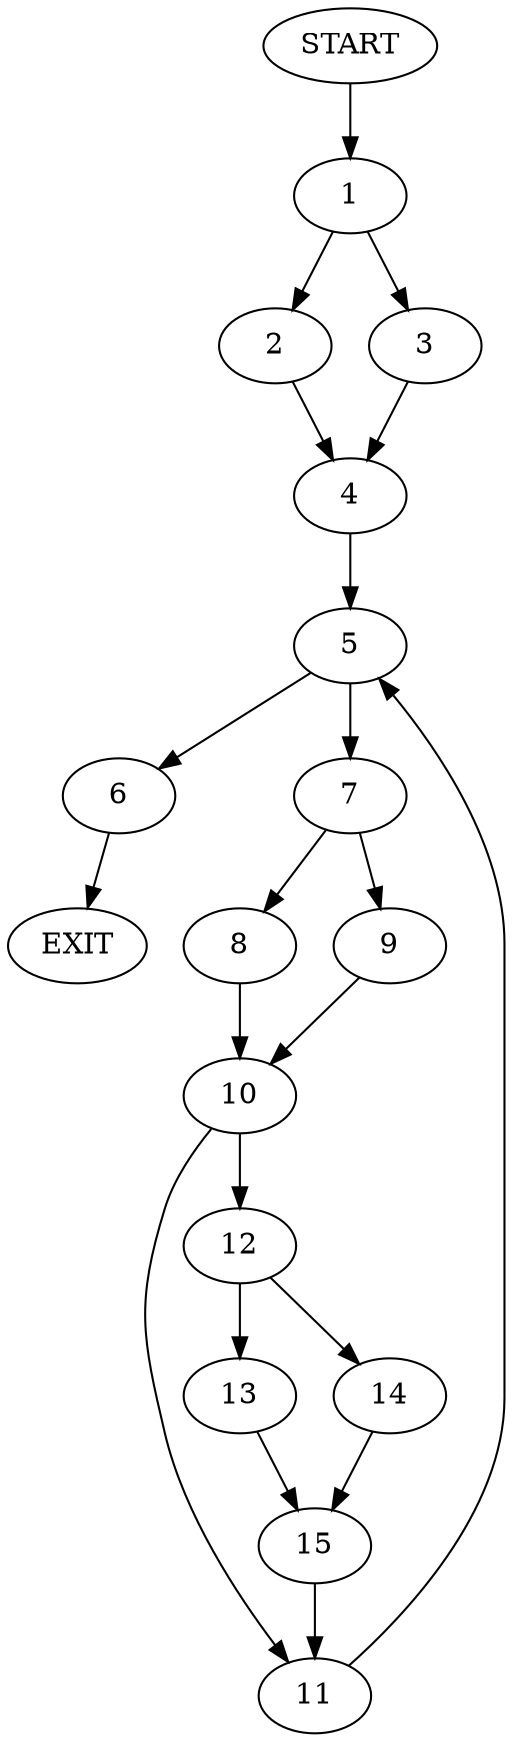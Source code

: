 digraph {
0 [label="START"]
16 [label="EXIT"]
0 -> 1
1 -> 2
1 -> 3
2 -> 4
3 -> 4
4 -> 5
5 -> 6
5 -> 7
7 -> 8
7 -> 9
6 -> 16
9 -> 10
8 -> 10
10 -> 11
10 -> 12
11 -> 5
12 -> 13
12 -> 14
13 -> 15
14 -> 15
15 -> 11
}
